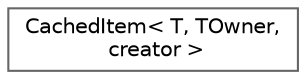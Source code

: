 digraph "Graphical Class Hierarchy"
{
 // INTERACTIVE_SVG=YES
 // LATEX_PDF_SIZE
  bgcolor="transparent";
  edge [fontname=Helvetica,fontsize=10,labelfontname=Helvetica,labelfontsize=10];
  node [fontname=Helvetica,fontsize=10,shape=box,height=0.2,width=0.4];
  rankdir="LR";
  Node0 [id="Node000000",label="CachedItem\< T, TOwner,\l creator \>",height=0.2,width=0.4,color="grey40", fillcolor="white", style="filled",URL="$d7/dc1/class_cached_item.html",tooltip="Wrapper for data that needs to be cached."];
}
